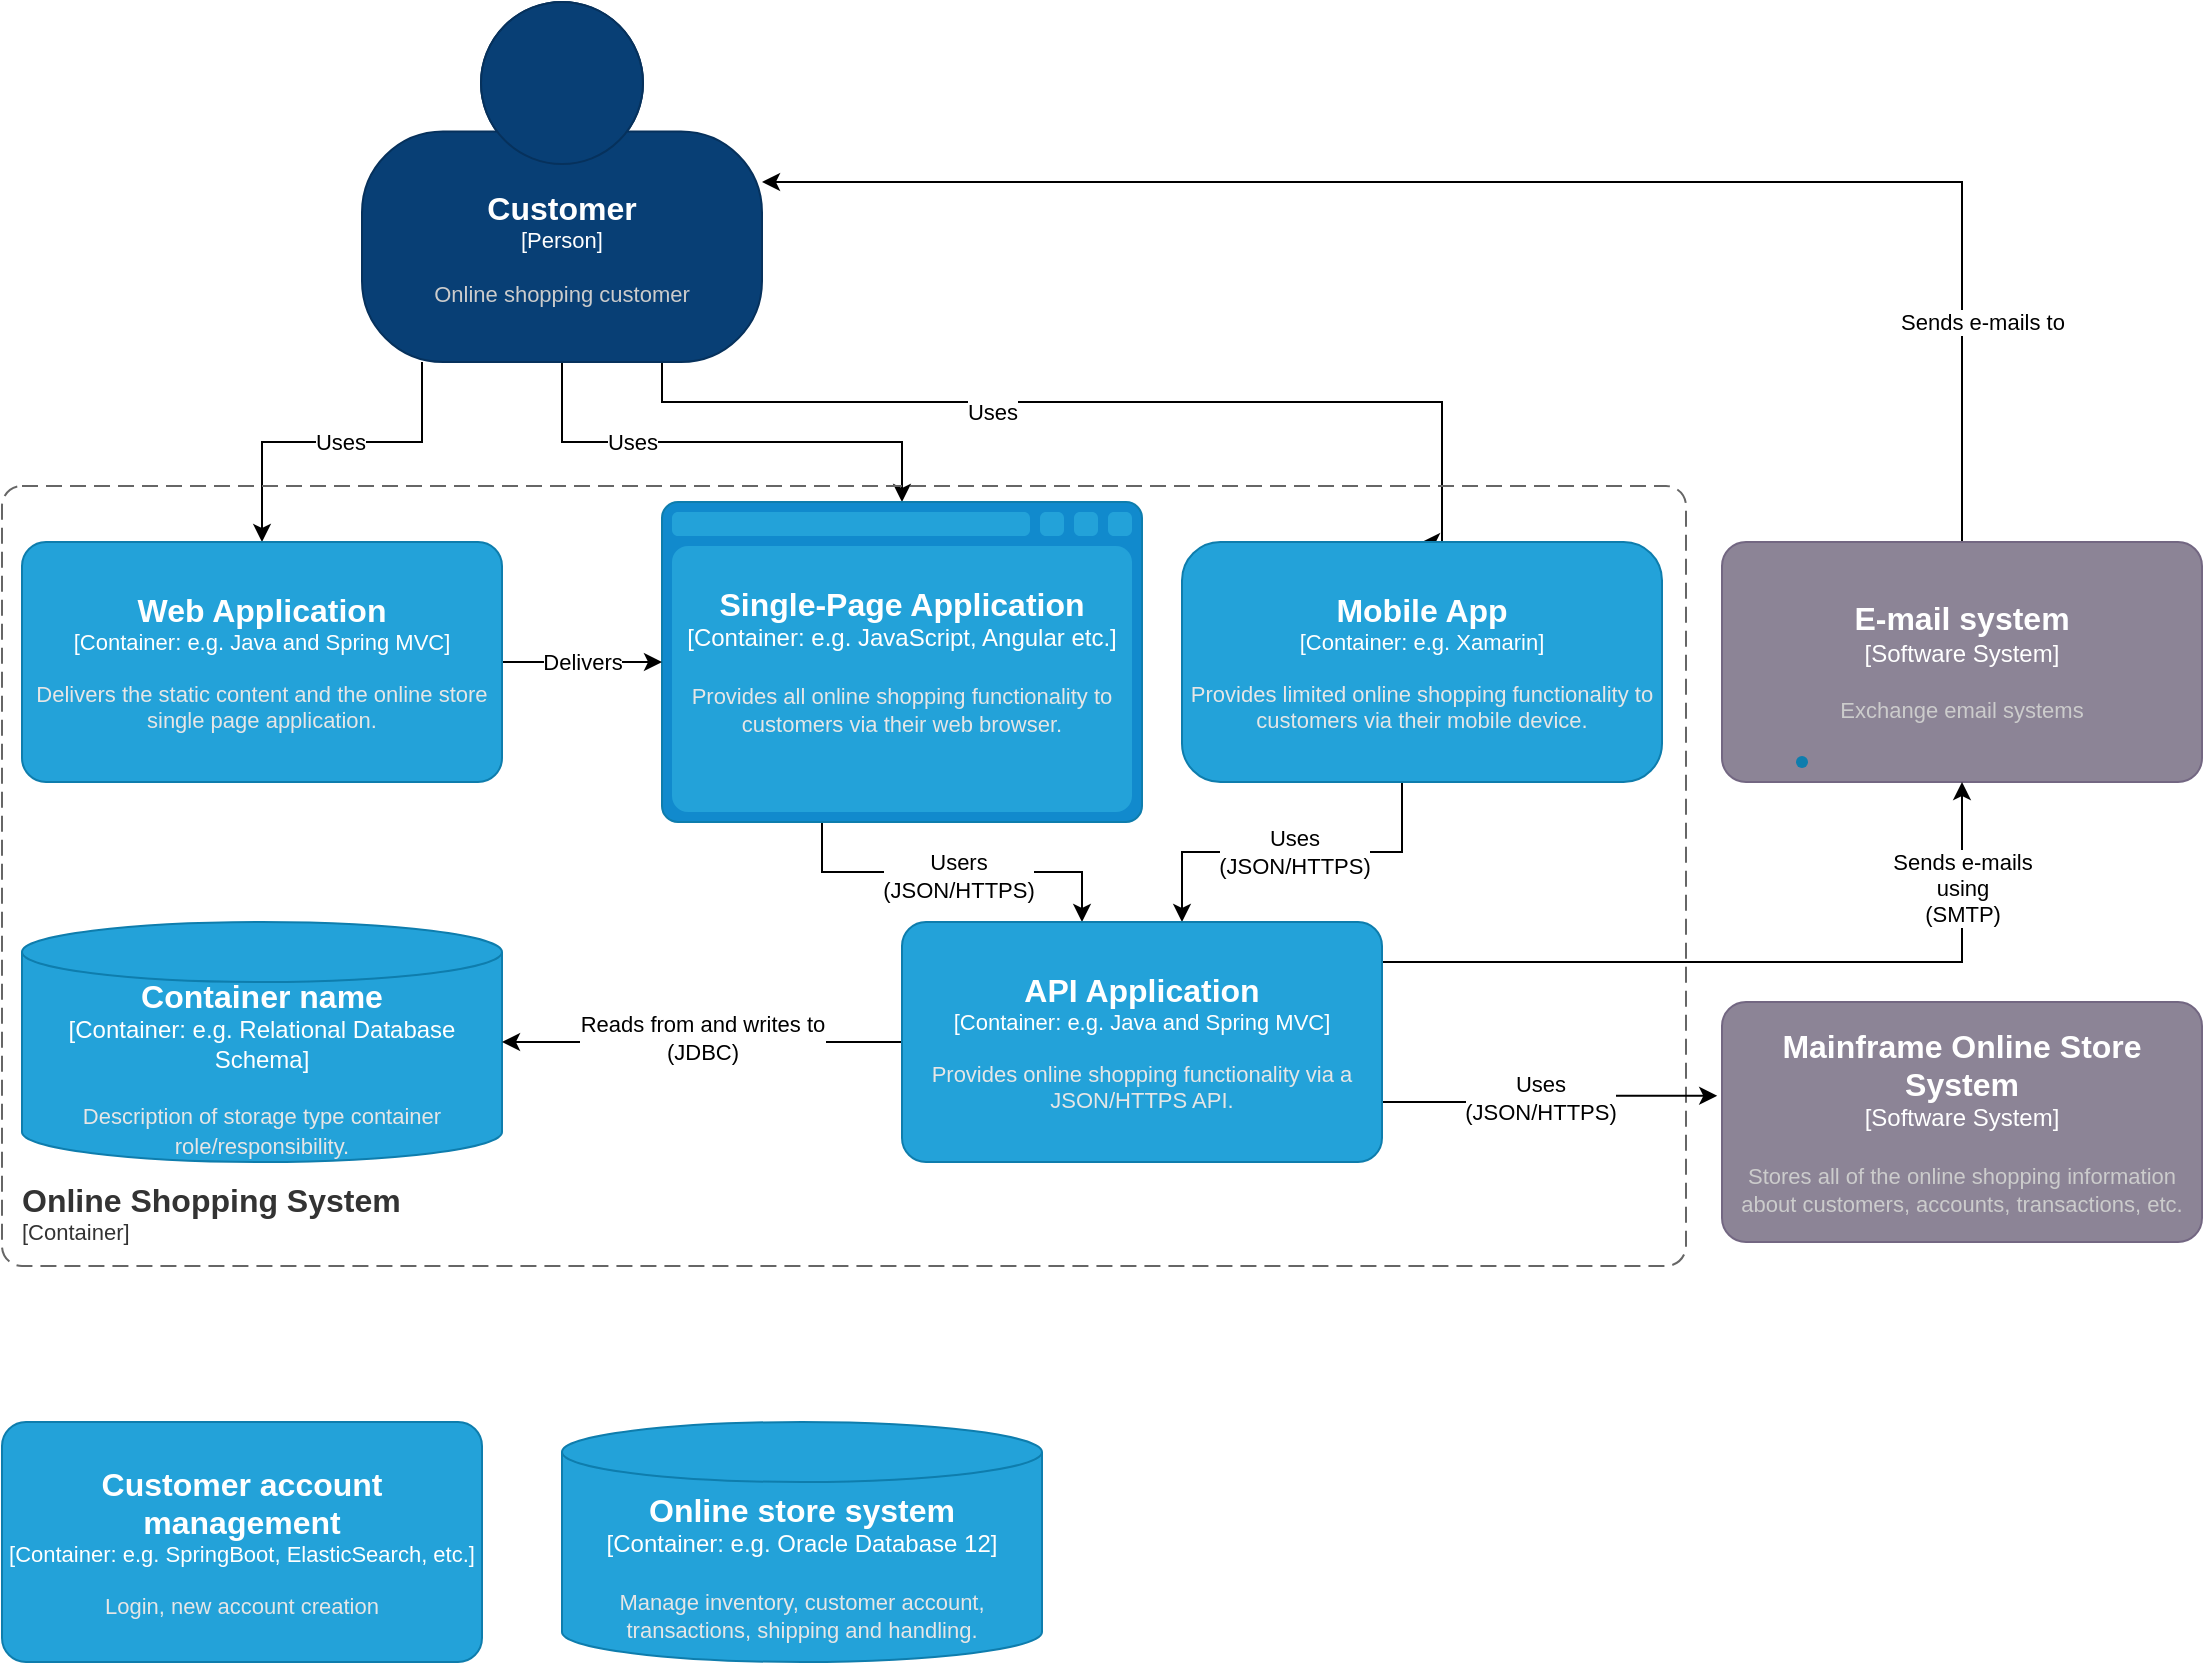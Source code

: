 <mxfile version="21.3.7" type="github">
  <diagram name="Page-1" id="yp5jNijQndmHEWcq4SC4">
    <mxGraphModel dx="1173" dy="704" grid="1" gridSize="10" guides="1" tooltips="1" connect="1" arrows="1" fold="1" page="1" pageScale="1" pageWidth="850" pageHeight="1100" math="0" shadow="0">
      <root>
        <mxCell id="0" />
        <mxCell id="1" parent="0" />
        <mxCell id="X2hODw-FPxanyZTp_kP2-32" value="" style="edgeStyle=orthogonalEdgeStyle;rounded=0;orthogonalLoop=1;jettySize=auto;html=1;" edge="1" parent="1" source="8uQ226lPDVV-KqSJFuzb-2" target="X2hODw-FPxanyZTp_kP2-6">
          <mxGeometry relative="1" as="geometry">
            <Array as="points">
              <mxPoint x="270" y="250" />
              <mxPoint x="190" y="250" />
            </Array>
          </mxGeometry>
        </mxCell>
        <mxCell id="X2hODw-FPxanyZTp_kP2-35" value="Uses" style="edgeLabel;html=1;align=center;verticalAlign=middle;resizable=0;points=[];" vertex="1" connectable="0" parent="X2hODw-FPxanyZTp_kP2-32">
          <mxGeometry x="-0.052" y="-8" relative="1" as="geometry">
            <mxPoint x="-1" y="8" as="offset" />
          </mxGeometry>
        </mxCell>
        <mxCell id="X2hODw-FPxanyZTp_kP2-33" value="" style="edgeStyle=orthogonalEdgeStyle;rounded=0;orthogonalLoop=1;jettySize=auto;html=1;entryX=0.5;entryY=0;entryDx=0;entryDy=0;entryPerimeter=0;" edge="1" parent="1" source="8uQ226lPDVV-KqSJFuzb-2" target="X2hODw-FPxanyZTp_kP2-1">
          <mxGeometry relative="1" as="geometry">
            <Array as="points">
              <mxPoint x="340" y="250" />
              <mxPoint x="510" y="250" />
            </Array>
          </mxGeometry>
        </mxCell>
        <mxCell id="X2hODw-FPxanyZTp_kP2-36" value="Uses" style="edgeLabel;html=1;align=center;verticalAlign=middle;resizable=0;points=[];" vertex="1" connectable="0" parent="X2hODw-FPxanyZTp_kP2-33">
          <mxGeometry x="-0.376" relative="1" as="geometry">
            <mxPoint as="offset" />
          </mxGeometry>
        </mxCell>
        <mxCell id="X2hODw-FPxanyZTp_kP2-34" value="" style="edgeStyle=orthogonalEdgeStyle;rounded=0;orthogonalLoop=1;jettySize=auto;html=1;entryX=0.5;entryY=0;entryDx=0;entryDy=0;entryPerimeter=0;exitX=0.75;exitY=1;exitDx=0;exitDy=0;exitPerimeter=0;" edge="1" parent="1" source="8uQ226lPDVV-KqSJFuzb-2" target="X2hODw-FPxanyZTp_kP2-8">
          <mxGeometry relative="1" as="geometry">
            <Array as="points">
              <mxPoint x="390" y="230" />
              <mxPoint x="780" y="230" />
            </Array>
          </mxGeometry>
        </mxCell>
        <mxCell id="X2hODw-FPxanyZTp_kP2-37" value="Uses" style="edgeLabel;html=1;align=center;verticalAlign=middle;resizable=0;points=[];" vertex="1" connectable="0" parent="X2hODw-FPxanyZTp_kP2-34">
          <mxGeometry x="0.073" y="-5" relative="1" as="geometry">
            <mxPoint x="-78" as="offset" />
          </mxGeometry>
        </mxCell>
        <object placeholders="1" c4Name="Customer" c4Type="Person" c4Description="Online shopping customer" label="&lt;font style=&quot;font-size: 16px&quot;&gt;&lt;b&gt;%c4Name%&lt;/b&gt;&lt;/font&gt;&lt;div&gt;[%c4Type%]&lt;/div&gt;&lt;br&gt;&lt;div&gt;&lt;font style=&quot;font-size: 11px&quot;&gt;&lt;font color=&quot;#cccccc&quot;&gt;%c4Description%&lt;/font&gt;&lt;/div&gt;" id="8uQ226lPDVV-KqSJFuzb-2">
          <mxCell style="html=1;fontSize=11;dashed=0;whiteSpace=wrap;fillColor=#083F75;strokeColor=#06315C;fontColor=#ffffff;shape=mxgraph.c4.person2;align=center;metaEdit=1;points=[[0.5,0,0],[1,0.5,0],[1,0.75,0],[0.75,1,0],[0.5,1,0],[0.25,1,0],[0,0.75,0],[0,0.5,0]];resizable=0;" parent="1" vertex="1">
            <mxGeometry x="240" y="30" width="200" height="180" as="geometry" />
          </mxCell>
        </object>
        <object placeholders="1" c4Type="Online store system" c4Container="Container" c4Technology="e.g. Oracle Database 12" c4Description="Manage inventory, customer account, transactions, shipping and handling." label="&lt;font style=&quot;font-size: 16px&quot;&gt;&lt;b&gt;%c4Type%&lt;/b&gt;&lt;/font&gt;&lt;div&gt;[%c4Container%:&amp;nbsp;%c4Technology%]&lt;/div&gt;&lt;br&gt;&lt;div&gt;&lt;font style=&quot;font-size: 11px&quot;&gt;&lt;font color=&quot;#E6E6E6&quot;&gt;%c4Description%&lt;/font&gt;&lt;/div&gt;" id="8uQ226lPDVV-KqSJFuzb-4">
          <mxCell style="shape=cylinder3;size=15;whiteSpace=wrap;html=1;boundedLbl=1;rounded=0;labelBackgroundColor=none;fillColor=#23A2D9;fontSize=12;fontColor=#ffffff;align=center;strokeColor=#0E7DAD;metaEdit=1;points=[[0.5,0,0],[1,0.25,0],[1,0.5,0],[1,0.75,0],[0.5,1,0],[0,0.75,0],[0,0.5,0],[0,0.25,0]];resizable=0;" parent="1" vertex="1">
            <mxGeometry x="340" y="740" width="240" height="120" as="geometry" />
          </mxCell>
        </object>
        <object placeholders="1" c4Name="Customer account management" c4Type="Container" c4Technology="e.g. SpringBoot, ElasticSearch, etc." c4Description="Login, new account creation" label="&lt;font style=&quot;font-size: 16px&quot;&gt;&lt;b&gt;%c4Name%&lt;/b&gt;&lt;/font&gt;&lt;div&gt;[%c4Type%: %c4Technology%]&lt;/div&gt;&lt;br&gt;&lt;div&gt;&lt;font style=&quot;font-size: 11px&quot;&gt;&lt;font color=&quot;#E6E6E6&quot;&gt;%c4Description%&lt;/font&gt;&lt;/div&gt;" id="8uQ226lPDVV-KqSJFuzb-5">
          <mxCell style="rounded=1;whiteSpace=wrap;html=1;fontSize=11;labelBackgroundColor=none;fillColor=#23A2D9;fontColor=#ffffff;align=center;arcSize=10;strokeColor=#0E7DAD;metaEdit=1;resizable=0;points=[[0.25,0,0],[0.5,0,0],[0.75,0,0],[1,0.25,0],[1,0.5,0],[1,0.75,0],[0.75,1,0],[0.5,1,0],[0.25,1,0],[0,0.75,0],[0,0.5,0],[0,0.25,0]];" parent="1" vertex="1">
            <mxGeometry x="60" y="740" width="240" height="120" as="geometry" />
          </mxCell>
        </object>
        <mxCell id="X2hODw-FPxanyZTp_kP2-16" value="" style="edgeStyle=orthogonalEdgeStyle;rounded=0;orthogonalLoop=1;jettySize=auto;html=1;" edge="1" parent="1">
          <mxGeometry relative="1" as="geometry">
            <mxPoint x="470" y="440" as="sourcePoint" />
            <mxPoint x="600" y="490" as="targetPoint" />
            <Array as="points">
              <mxPoint x="470" y="465" />
              <mxPoint x="600" y="465" />
            </Array>
          </mxGeometry>
        </mxCell>
        <mxCell id="X2hODw-FPxanyZTp_kP2-18" value="Users&lt;br&gt;(JSON/HTTPS)" style="edgeLabel;html=1;align=center;verticalAlign=middle;resizable=0;points=[];" vertex="1" connectable="0" parent="X2hODw-FPxanyZTp_kP2-16">
          <mxGeometry x="0.031" y="-2" relative="1" as="geometry">
            <mxPoint as="offset" />
          </mxGeometry>
        </mxCell>
        <object placeholders="1" c4Type="Single-Page Application" c4Container="Container" c4Technology="e.g. JavaScript, Angular etc." c4Description="Provides all online shopping functionality to customers via their web browser." label="&lt;font style=&quot;font-size: 16px&quot;&gt;&lt;b&gt;%c4Type%&lt;/b&gt;&lt;/font&gt;&lt;div&gt;[%c4Container%:&amp;nbsp;%c4Technology%]&lt;/div&gt;&lt;br&gt;&lt;div&gt;&lt;font style=&quot;font-size: 11px&quot;&gt;&lt;font color=&quot;#E6E6E6&quot;&gt;%c4Description%&lt;/font&gt;&lt;/div&gt;" id="X2hODw-FPxanyZTp_kP2-1">
          <mxCell style="shape=mxgraph.c4.webBrowserContainer2;whiteSpace=wrap;html=1;boundedLbl=1;rounded=0;labelBackgroundColor=none;strokeColor=#118ACD;fillColor=#23A2D9;strokeColor=#118ACD;strokeColor2=#0E7DAD;fontSize=12;fontColor=#ffffff;align=center;metaEdit=1;points=[[0.5,0,0],[1,0.25,0],[1,0.5,0],[1,0.75,0],[0.5,1,0],[0,0.75,0],[0,0.5,0],[0,0.25,0]];resizable=0;" vertex="1" parent="1">
            <mxGeometry x="390" y="280" width="240" height="160" as="geometry" />
          </mxCell>
        </object>
        <mxCell id="X2hODw-FPxanyZTp_kP2-30" value="" style="edgeStyle=orthogonalEdgeStyle;rounded=0;orthogonalLoop=1;jettySize=auto;html=1;entryX=1;entryY=0.5;entryDx=0;entryDy=0;entryPerimeter=0;" edge="1" parent="1" source="X2hODw-FPxanyZTp_kP2-2" target="8uQ226lPDVV-KqSJFuzb-2">
          <mxGeometry relative="1" as="geometry">
            <mxPoint x="1050" y="210" as="targetPoint" />
            <Array as="points">
              <mxPoint x="1040" y="120" />
            </Array>
          </mxGeometry>
        </mxCell>
        <mxCell id="X2hODw-FPxanyZTp_kP2-31" value="Sends e-mails to" style="edgeLabel;html=1;align=center;verticalAlign=middle;resizable=0;points=[];" vertex="1" connectable="0" parent="X2hODw-FPxanyZTp_kP2-30">
          <mxGeometry x="0.221" y="-1" relative="1" as="geometry">
            <mxPoint x="306" y="71" as="offset" />
          </mxGeometry>
        </mxCell>
        <object placeholders="1" c4Name="E-mail system" c4Type="Software System" c4Description="Exchange email systems" label="&lt;font style=&quot;font-size: 16px&quot;&gt;&lt;b&gt;%c4Name%&lt;/b&gt;&lt;/font&gt;&lt;div&gt;[%c4Type%]&lt;/div&gt;&lt;br&gt;&lt;div&gt;&lt;font style=&quot;font-size: 11px&quot;&gt;&lt;font color=&quot;#cccccc&quot;&gt;%c4Description%&lt;/font&gt;&lt;/div&gt;" id="X2hODw-FPxanyZTp_kP2-2">
          <mxCell style="rounded=1;whiteSpace=wrap;html=1;labelBackgroundColor=none;fillColor=#8C8496;fontColor=#ffffff;align=center;arcSize=10;strokeColor=#736782;metaEdit=1;resizable=0;points=[[0.25,0,0],[0.5,0,0],[0.75,0,0],[1,0.25,0],[1,0.5,0],[1,0.75,0],[0.75,1,0],[0.5,1,0],[0.25,1,0],[0,0.75,0],[0,0.5,0],[0,0.25,0]];" vertex="1" parent="1">
            <mxGeometry x="920" y="300" width="240" height="120" as="geometry" />
          </mxCell>
        </object>
        <object placeholders="1" c4Name="Online Shopping System" c4Type="ContainerScopeBoundary" c4Application="Container" label="&lt;font style=&quot;font-size: 16px&quot;&gt;&lt;b&gt;&lt;div style=&quot;text-align: left&quot;&gt;%c4Name%&lt;/div&gt;&lt;/b&gt;&lt;/font&gt;&lt;div style=&quot;text-align: left&quot;&gt;[%c4Application%]&lt;/div&gt;" id="X2hODw-FPxanyZTp_kP2-3">
          <mxCell style="rounded=1;fontSize=11;whiteSpace=wrap;html=1;dashed=1;arcSize=20;fillColor=none;strokeColor=#666666;fontColor=#333333;labelBackgroundColor=none;align=left;verticalAlign=bottom;labelBorderColor=none;spacingTop=0;spacing=10;dashPattern=8 4;metaEdit=1;rotatable=0;perimeter=rectanglePerimeter;noLabel=0;labelPadding=0;allowArrows=0;connectable=0;expand=0;recursiveResize=0;editable=1;pointerEvents=0;absoluteArcSize=1;points=[[0.25,0,0],[0.5,0,0],[0.75,0,0],[1,0.25,0],[1,0.5,0],[1,0.75,0],[0.75,1,0],[0.5,1,0],[0.25,1,0],[0,0.75,0],[0,0.5,0],[0,0.25,0]];" vertex="1" parent="1">
            <mxGeometry x="60" y="272" width="842" height="390" as="geometry" />
          </mxCell>
        </object>
        <object placeholders="1" c4Name="Mainframe Online Store System" c4Type="Software System" c4Description="Stores all of the online shopping information about customers, accounts, transactions, etc." label="&lt;font style=&quot;font-size: 16px&quot;&gt;&lt;b&gt;%c4Name%&lt;/b&gt;&lt;/font&gt;&lt;div&gt;[%c4Type%]&lt;/div&gt;&lt;br&gt;&lt;div&gt;&lt;font style=&quot;font-size: 11px&quot;&gt;&lt;font color=&quot;#cccccc&quot;&gt;%c4Description%&lt;/font&gt;&lt;/div&gt;" id="X2hODw-FPxanyZTp_kP2-4">
          <mxCell style="rounded=1;whiteSpace=wrap;html=1;labelBackgroundColor=none;fillColor=#8C8496;fontColor=#ffffff;align=center;arcSize=10;strokeColor=#736782;metaEdit=1;resizable=0;points=[[0.25,0,0],[0.5,0,0],[0.75,0,0],[1,0.25,0],[1,0.5,0],[1,0.75,0],[0.75,1,0],[0.5,1,0],[0.25,1,0],[0,0.75,0],[0,0.5,0],[0,0.25,0]];" vertex="1" parent="1">
            <mxGeometry x="920" y="530" width="240" height="120" as="geometry" />
          </mxCell>
        </object>
        <object placeholders="1" c4Type="Container name" c4Container="Container" c4Technology="e.g. Relational Database Schema" c4Description="Description of storage type container role/responsibility." label="&lt;font style=&quot;font-size: 16px&quot;&gt;&lt;b&gt;%c4Type%&lt;/b&gt;&lt;/font&gt;&lt;div&gt;[%c4Container%:&amp;nbsp;%c4Technology%]&lt;/div&gt;&lt;br&gt;&lt;div&gt;&lt;font style=&quot;font-size: 11px&quot;&gt;&lt;font color=&quot;#E6E6E6&quot;&gt;%c4Description%&lt;/font&gt;&lt;/div&gt;" id="X2hODw-FPxanyZTp_kP2-5">
          <mxCell style="shape=cylinder3;size=15;whiteSpace=wrap;html=1;boundedLbl=1;rounded=0;labelBackgroundColor=none;fillColor=#23A2D9;fontSize=12;fontColor=#ffffff;align=center;strokeColor=#0E7DAD;metaEdit=1;points=[[0.5,0,0],[1,0.25,0],[1,0.5,0],[1,0.75,0],[0.5,1,0],[0,0.75,0],[0,0.5,0],[0,0.25,0]];resizable=0;" vertex="1" parent="1">
            <mxGeometry x="70" y="490" width="240" height="120" as="geometry" />
          </mxCell>
        </object>
        <mxCell id="X2hODw-FPxanyZTp_kP2-19" value="Delivers" style="edgeStyle=orthogonalEdgeStyle;rounded=0;orthogonalLoop=1;jettySize=auto;html=1;" edge="1" parent="1" source="X2hODw-FPxanyZTp_kP2-6" target="X2hODw-FPxanyZTp_kP2-1">
          <mxGeometry relative="1" as="geometry" />
        </mxCell>
        <object placeholders="1" c4Name="Web Application" c4Type="Container" c4Technology="e.g. Java and Spring MVC" c4Description="Delivers the static content and the online store single page application." label="&lt;font style=&quot;font-size: 16px&quot;&gt;&lt;b&gt;%c4Name%&lt;/b&gt;&lt;/font&gt;&lt;div&gt;[%c4Type%: %c4Technology%]&lt;/div&gt;&lt;br&gt;&lt;div&gt;&lt;font style=&quot;font-size: 11px&quot;&gt;&lt;font color=&quot;#E6E6E6&quot;&gt;%c4Description%&lt;/font&gt;&lt;/div&gt;" id="X2hODw-FPxanyZTp_kP2-6">
          <mxCell style="rounded=1;whiteSpace=wrap;html=1;fontSize=11;labelBackgroundColor=none;fillColor=#23A2D9;fontColor=#ffffff;align=center;arcSize=10;strokeColor=#0E7DAD;metaEdit=1;resizable=0;points=[[0.25,0,0],[0.5,0,0],[0.75,0,0],[1,0.25,0],[1,0.5,0],[1,0.75,0],[0.75,1,0],[0.5,1,0],[0.25,1,0],[0,0.75,0],[0,0.5,0],[0,0.25,0]];" vertex="1" parent="1">
            <mxGeometry x="70" y="300" width="240" height="120" as="geometry" />
          </mxCell>
        </object>
        <mxCell id="X2hODw-FPxanyZTp_kP2-17" value="" style="edgeStyle=orthogonalEdgeStyle;rounded=0;orthogonalLoop=1;jettySize=auto;html=1;" edge="1" parent="1">
          <mxGeometry relative="1" as="geometry">
            <mxPoint x="760" y="420" as="sourcePoint" />
            <mxPoint x="650" y="490" as="targetPoint" />
            <Array as="points">
              <mxPoint x="760" y="455" />
              <mxPoint x="650" y="455" />
            </Array>
          </mxGeometry>
        </mxCell>
        <mxCell id="X2hODw-FPxanyZTp_kP2-20" value="Uses&lt;br&gt;(JSON/HTTPS)" style="edgeLabel;html=1;align=center;verticalAlign=middle;resizable=0;points=[];" vertex="1" connectable="0" parent="X2hODw-FPxanyZTp_kP2-17">
          <mxGeometry x="-0.565" y="2" relative="1" as="geometry">
            <mxPoint x="-50" y="-2" as="offset" />
          </mxGeometry>
        </mxCell>
        <object placeholders="1" c4Name="Mobile App" c4Type="Container" c4Technology="e.g. Xamarin" c4Description="Provides limited online shopping functionality to customers via their mobile device." label="&lt;font style=&quot;font-size: 16px&quot;&gt;&lt;b&gt;%c4Name%&lt;/b&gt;&lt;/font&gt;&lt;div&gt;[%c4Type%: %c4Technology%]&lt;/div&gt;&lt;br&gt;&lt;div&gt;&lt;font style=&quot;font-size: 11px&quot;&gt;&lt;font color=&quot;#E6E6E6&quot;&gt;%c4Description%&lt;/font&gt;&lt;/div&gt;" id="X2hODw-FPxanyZTp_kP2-8">
          <mxCell style="rounded=1;whiteSpace=wrap;html=1;fontSize=11;labelBackgroundColor=none;fillColor=#23A2D9;fontColor=#ffffff;align=center;arcSize=16;strokeColor=#0E7DAD;metaEdit=1;resizable=0;points=[[0.25,0,0],[0.5,0,0],[0.75,0,0],[1,0.25,0],[1,0.5,0],[1,0.75,0],[0.75,1,0],[0.5,1,0],[0.25,1,0],[0,0.75,0],[0,0.5,0],[0,0.25,0]];glass=0;shadow=0;" vertex="1" parent="1">
            <mxGeometry x="650" y="300" width="240" height="120" as="geometry" />
          </mxCell>
        </object>
        <mxCell id="X2hODw-FPxanyZTp_kP2-22" value="" style="edgeStyle=orthogonalEdgeStyle;rounded=0;orthogonalLoop=1;jettySize=auto;html=1;entryX=-0.01;entryY=0.391;entryDx=0;entryDy=0;entryPerimeter=0;exitX=1;exitY=0.75;exitDx=0;exitDy=0;exitPerimeter=0;" edge="1" parent="1" source="X2hODw-FPxanyZTp_kP2-15" target="X2hODw-FPxanyZTp_kP2-4">
          <mxGeometry relative="1" as="geometry">
            <mxPoint x="900" y="550" as="targetPoint" />
            <Array as="points" />
          </mxGeometry>
        </mxCell>
        <mxCell id="X2hODw-FPxanyZTp_kP2-23" value="Uses&lt;br&gt;(JSON/HTTPS)" style="edgeLabel;html=1;align=center;verticalAlign=middle;resizable=0;points=[];" vertex="1" connectable="0" parent="X2hODw-FPxanyZTp_kP2-22">
          <mxGeometry x="-0.168" y="2" relative="1" as="geometry">
            <mxPoint x="8" as="offset" />
          </mxGeometry>
        </mxCell>
        <mxCell id="X2hODw-FPxanyZTp_kP2-26" value="" style="edgeStyle=orthogonalEdgeStyle;rounded=0;orthogonalLoop=1;jettySize=auto;html=1;" edge="1" parent="1" source="X2hODw-FPxanyZTp_kP2-15">
          <mxGeometry relative="1" as="geometry">
            <mxPoint x="1040" y="420" as="targetPoint" />
            <Array as="points">
              <mxPoint x="1040" y="510" />
            </Array>
          </mxGeometry>
        </mxCell>
        <mxCell id="X2hODw-FPxanyZTp_kP2-27" value="Sends e-mails&lt;br&gt;using&lt;br&gt;(SMTP)" style="edgeLabel;html=1;align=center;verticalAlign=middle;resizable=0;points=[];" vertex="1" connectable="0" parent="X2hODw-FPxanyZTp_kP2-26">
          <mxGeometry x="0.697" relative="1" as="geometry">
            <mxPoint y="-5" as="offset" />
          </mxGeometry>
        </mxCell>
        <mxCell id="X2hODw-FPxanyZTp_kP2-39" value="" style="edgeStyle=orthogonalEdgeStyle;rounded=0;orthogonalLoop=1;jettySize=auto;html=1;entryX=1;entryY=0.5;entryDx=0;entryDy=0;entryPerimeter=0;" edge="1" parent="1" source="X2hODw-FPxanyZTp_kP2-15" target="X2hODw-FPxanyZTp_kP2-5">
          <mxGeometry relative="1" as="geometry">
            <mxPoint x="370.0" y="550" as="targetPoint" />
          </mxGeometry>
        </mxCell>
        <mxCell id="X2hODw-FPxanyZTp_kP2-40" value="Reads from and writes to&lt;br&gt;(JDBC)" style="edgeLabel;html=1;align=center;verticalAlign=middle;resizable=0;points=[];" vertex="1" connectable="0" parent="X2hODw-FPxanyZTp_kP2-39">
          <mxGeometry x="-0.003" y="-2" relative="1" as="geometry">
            <mxPoint x="-1" as="offset" />
          </mxGeometry>
        </mxCell>
        <object placeholders="1" c4Name="API Application" c4Type="Container" c4Technology="e.g. Java and Spring MVC" c4Description="Provides online shopping functionality via a JSON/HTTPS API." label="&lt;font style=&quot;font-size: 16px&quot;&gt;&lt;b&gt;%c4Name%&lt;/b&gt;&lt;/font&gt;&lt;div&gt;[%c4Type%: %c4Technology%]&lt;/div&gt;&lt;br&gt;&lt;div&gt;&lt;font style=&quot;font-size: 11px&quot;&gt;&lt;font color=&quot;#E6E6E6&quot;&gt;%c4Description%&lt;/font&gt;&lt;/div&gt;" id="X2hODw-FPxanyZTp_kP2-15">
          <mxCell style="rounded=1;whiteSpace=wrap;html=1;fontSize=11;labelBackgroundColor=none;fillColor=#23A2D9;fontColor=#ffffff;align=center;arcSize=10;strokeColor=#0E7DAD;metaEdit=1;resizable=0;points=[[0.25,0,0],[0.5,0,0],[0.75,0,0],[1,0.25,0],[1,0.5,0],[1,0.75,0],[0.75,1,0],[0.5,1,0],[0.25,1,0],[0,0.75,0],[0,0.5,0],[0,0.25,0]];" vertex="1" parent="1">
            <mxGeometry x="510" y="490" width="240" height="120" as="geometry" />
          </mxCell>
        </object>
        <mxCell id="X2hODw-FPxanyZTp_kP2-25" value="" style="shape=waypoint;sketch=0;size=6;pointerEvents=1;points=[];fillColor=#23A2D9;resizable=0;rotatable=0;perimeter=centerPerimeter;snapToPoint=1;fontSize=11;strokeColor=#0E7DAD;fontColor=#ffffff;rounded=1;labelBackgroundColor=none;arcSize=10;" vertex="1" parent="1">
          <mxGeometry x="950" y="400" width="20" height="20" as="geometry" />
        </mxCell>
      </root>
    </mxGraphModel>
  </diagram>
</mxfile>
